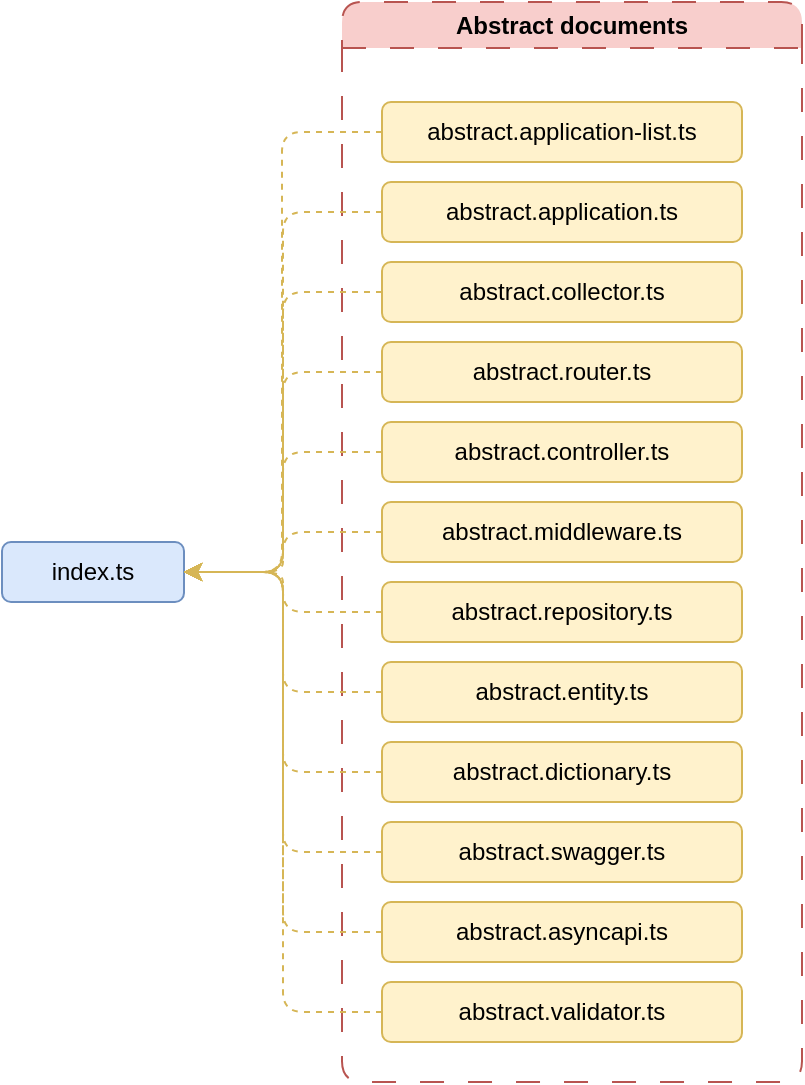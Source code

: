 <mxfile version="21.1.5" type="device">
  <diagram name="Страница 1" id="ONnuBV33DulbL8-lrbec">
    <mxGraphModel dx="773" dy="718" grid="1" gridSize="10" guides="1" tooltips="1" connect="1" arrows="1" fold="1" page="1" pageScale="1" pageWidth="827" pageHeight="1169" math="0" shadow="0">
      <root>
        <mxCell id="0" />
        <mxCell id="1" parent="0" />
        <mxCell id="-u48h02nbhvRu0iuAJor-6" value="Abstract documents" style="swimlane;whiteSpace=wrap;html=1;fillColor=#f8cecc;strokeColor=#b85450;rounded=1;dashed=1;dashPattern=12 12;" vertex="1" parent="1">
          <mxGeometry x="1220" y="250" width="230" height="540" as="geometry" />
        </mxCell>
        <mxCell id="-u48h02nbhvRu0iuAJor-7" value="abstract.application-list.ts" style="rounded=1;whiteSpace=wrap;html=1;fillColor=#fff2cc;strokeColor=#d6b656;" vertex="1" parent="-u48h02nbhvRu0iuAJor-6">
          <mxGeometry x="20" y="50" width="180" height="30" as="geometry" />
        </mxCell>
        <mxCell id="-u48h02nbhvRu0iuAJor-8" value="abstract.application.ts" style="rounded=1;whiteSpace=wrap;html=1;fillColor=#fff2cc;strokeColor=#d6b656;" vertex="1" parent="-u48h02nbhvRu0iuAJor-6">
          <mxGeometry x="20" y="90" width="180" height="30" as="geometry" />
        </mxCell>
        <mxCell id="-u48h02nbhvRu0iuAJor-9" value="abstract.collector.ts" style="rounded=1;whiteSpace=wrap;html=1;fillColor=#fff2cc;strokeColor=#d6b656;" vertex="1" parent="-u48h02nbhvRu0iuAJor-6">
          <mxGeometry x="20" y="130" width="180" height="30" as="geometry" />
        </mxCell>
        <mxCell id="-u48h02nbhvRu0iuAJor-10" value="abstract.router.ts" style="rounded=1;whiteSpace=wrap;html=1;fillColor=#fff2cc;strokeColor=#d6b656;" vertex="1" parent="-u48h02nbhvRu0iuAJor-6">
          <mxGeometry x="20" y="170" width="180" height="30" as="geometry" />
        </mxCell>
        <mxCell id="-u48h02nbhvRu0iuAJor-11" value="abstract.controller.ts" style="rounded=1;whiteSpace=wrap;html=1;fillColor=#fff2cc;strokeColor=#d6b656;" vertex="1" parent="-u48h02nbhvRu0iuAJor-6">
          <mxGeometry x="20" y="210" width="180" height="30" as="geometry" />
        </mxCell>
        <mxCell id="-u48h02nbhvRu0iuAJor-12" value="abstract.middleware.ts" style="rounded=1;whiteSpace=wrap;html=1;fillColor=#fff2cc;strokeColor=#d6b656;" vertex="1" parent="-u48h02nbhvRu0iuAJor-6">
          <mxGeometry x="20" y="250" width="180" height="30" as="geometry" />
        </mxCell>
        <mxCell id="-u48h02nbhvRu0iuAJor-13" value="abstract.repository.ts" style="rounded=1;whiteSpace=wrap;html=1;fillColor=#fff2cc;strokeColor=#d6b656;" vertex="1" parent="-u48h02nbhvRu0iuAJor-6">
          <mxGeometry x="20" y="290" width="180" height="30" as="geometry" />
        </mxCell>
        <mxCell id="-u48h02nbhvRu0iuAJor-14" value="abstract.entity.ts" style="rounded=1;whiteSpace=wrap;html=1;fillColor=#fff2cc;strokeColor=#d6b656;" vertex="1" parent="-u48h02nbhvRu0iuAJor-6">
          <mxGeometry x="20" y="330" width="180" height="30" as="geometry" />
        </mxCell>
        <mxCell id="-u48h02nbhvRu0iuAJor-15" value="abstract.dictionary.ts" style="rounded=1;whiteSpace=wrap;html=1;fillColor=#fff2cc;strokeColor=#d6b656;" vertex="1" parent="-u48h02nbhvRu0iuAJor-6">
          <mxGeometry x="20" y="370" width="180" height="30" as="geometry" />
        </mxCell>
        <mxCell id="-u48h02nbhvRu0iuAJor-16" value="abstract.swagger.ts" style="rounded=1;whiteSpace=wrap;html=1;fillColor=#fff2cc;strokeColor=#d6b656;" vertex="1" parent="-u48h02nbhvRu0iuAJor-6">
          <mxGeometry x="20" y="410" width="180" height="30" as="geometry" />
        </mxCell>
        <mxCell id="-u48h02nbhvRu0iuAJor-17" value="abstract.asyncapi.ts" style="rounded=1;whiteSpace=wrap;html=1;fillColor=#fff2cc;strokeColor=#d6b656;" vertex="1" parent="-u48h02nbhvRu0iuAJor-6">
          <mxGeometry x="20" y="450" width="180" height="30" as="geometry" />
        </mxCell>
        <mxCell id="-u48h02nbhvRu0iuAJor-18" value="abstract.validator.ts" style="rounded=1;whiteSpace=wrap;html=1;fillColor=#fff2cc;strokeColor=#d6b656;" vertex="1" parent="-u48h02nbhvRu0iuAJor-6">
          <mxGeometry x="20" y="490" width="180" height="30" as="geometry" />
        </mxCell>
        <mxCell id="-u48h02nbhvRu0iuAJor-19" value="index.ts" style="rounded=1;whiteSpace=wrap;html=1;fillColor=#dae8fc;strokeColor=#6c8ebf;" vertex="1" parent="1">
          <mxGeometry x="1050" y="520" width="91" height="30" as="geometry" />
        </mxCell>
        <mxCell id="-u48h02nbhvRu0iuAJor-20" style="edgeStyle=orthogonalEdgeStyle;rounded=1;orthogonalLoop=1;jettySize=auto;html=1;entryX=1;entryY=0.5;entryDx=0;entryDy=0;exitX=0;exitY=0.5;exitDx=0;exitDy=0;dashed=1;fillColor=#fff2cc;strokeColor=#d6b656;" edge="1" parent="1" source="-u48h02nbhvRu0iuAJor-7" target="-u48h02nbhvRu0iuAJor-19">
          <mxGeometry relative="1" as="geometry">
            <Array as="points">
              <mxPoint x="1190" y="315" />
              <mxPoint x="1190" y="535" />
            </Array>
          </mxGeometry>
        </mxCell>
        <mxCell id="-u48h02nbhvRu0iuAJor-21" style="edgeStyle=orthogonalEdgeStyle;rounded=1;orthogonalLoop=1;jettySize=auto;html=1;entryX=1;entryY=0.5;entryDx=0;entryDy=0;exitX=0;exitY=0.5;exitDx=0;exitDy=0;fillColor=#fff2cc;strokeColor=#d6b656;dashed=1;" edge="1" parent="1" source="-u48h02nbhvRu0iuAJor-8" target="-u48h02nbhvRu0iuAJor-19">
          <mxGeometry relative="1" as="geometry" />
        </mxCell>
        <mxCell id="-u48h02nbhvRu0iuAJor-22" style="edgeStyle=orthogonalEdgeStyle;rounded=1;orthogonalLoop=1;jettySize=auto;html=1;entryX=1;entryY=0.5;entryDx=0;entryDy=0;exitX=0;exitY=0.5;exitDx=0;exitDy=0;fillColor=#fff2cc;strokeColor=#d6b656;dashed=1;" edge="1" parent="1" source="-u48h02nbhvRu0iuAJor-9" target="-u48h02nbhvRu0iuAJor-19">
          <mxGeometry relative="1" as="geometry" />
        </mxCell>
        <mxCell id="-u48h02nbhvRu0iuAJor-23" style="edgeStyle=orthogonalEdgeStyle;rounded=1;orthogonalLoop=1;jettySize=auto;html=1;exitX=0;exitY=0.5;exitDx=0;exitDy=0;entryX=1;entryY=0.5;entryDx=0;entryDy=0;fillColor=#fff2cc;strokeColor=#d6b656;dashed=1;" edge="1" parent="1" source="-u48h02nbhvRu0iuAJor-10" target="-u48h02nbhvRu0iuAJor-19">
          <mxGeometry relative="1" as="geometry">
            <mxPoint x="1140" y="475" as="targetPoint" />
          </mxGeometry>
        </mxCell>
        <mxCell id="-u48h02nbhvRu0iuAJor-24" style="edgeStyle=orthogonalEdgeStyle;rounded=1;orthogonalLoop=1;jettySize=auto;html=1;exitX=0;exitY=0.5;exitDx=0;exitDy=0;entryX=1;entryY=0.5;entryDx=0;entryDy=0;fillColor=#fff2cc;strokeColor=#d6b656;dashed=1;" edge="1" parent="1" source="-u48h02nbhvRu0iuAJor-11" target="-u48h02nbhvRu0iuAJor-19">
          <mxGeometry relative="1" as="geometry">
            <mxPoint x="1140" y="475" as="targetPoint" />
          </mxGeometry>
        </mxCell>
        <mxCell id="-u48h02nbhvRu0iuAJor-25" style="edgeStyle=orthogonalEdgeStyle;rounded=1;orthogonalLoop=1;jettySize=auto;html=1;entryX=1;entryY=0.5;entryDx=0;entryDy=0;fillColor=#fff2cc;strokeColor=#d6b656;dashed=1;" edge="1" parent="1" source="-u48h02nbhvRu0iuAJor-12" target="-u48h02nbhvRu0iuAJor-19">
          <mxGeometry relative="1" as="geometry" />
        </mxCell>
        <mxCell id="-u48h02nbhvRu0iuAJor-26" style="edgeStyle=orthogonalEdgeStyle;rounded=1;orthogonalLoop=1;jettySize=auto;html=1;entryX=1;entryY=0.5;entryDx=0;entryDy=0;fillColor=#fff2cc;strokeColor=#d6b656;dashed=1;" edge="1" parent="1" source="-u48h02nbhvRu0iuAJor-13" target="-u48h02nbhvRu0iuAJor-19">
          <mxGeometry relative="1" as="geometry" />
        </mxCell>
        <mxCell id="-u48h02nbhvRu0iuAJor-27" style="edgeStyle=orthogonalEdgeStyle;rounded=1;orthogonalLoop=1;jettySize=auto;html=1;entryX=1;entryY=0.5;entryDx=0;entryDy=0;fillColor=#fff2cc;strokeColor=#d6b656;dashed=1;" edge="1" parent="1" source="-u48h02nbhvRu0iuAJor-14" target="-u48h02nbhvRu0iuAJor-19">
          <mxGeometry relative="1" as="geometry" />
        </mxCell>
        <mxCell id="-u48h02nbhvRu0iuAJor-28" style="edgeStyle=orthogonalEdgeStyle;rounded=1;orthogonalLoop=1;jettySize=auto;html=1;entryX=1;entryY=0.5;entryDx=0;entryDy=0;fillColor=#fff2cc;strokeColor=#d6b656;dashed=1;" edge="1" parent="1" source="-u48h02nbhvRu0iuAJor-15" target="-u48h02nbhvRu0iuAJor-19">
          <mxGeometry relative="1" as="geometry" />
        </mxCell>
        <mxCell id="-u48h02nbhvRu0iuAJor-29" style="edgeStyle=orthogonalEdgeStyle;rounded=1;orthogonalLoop=1;jettySize=auto;html=1;entryX=1;entryY=0.5;entryDx=0;entryDy=0;fillColor=#fff2cc;strokeColor=#d6b656;dashed=1;" edge="1" parent="1" source="-u48h02nbhvRu0iuAJor-16" target="-u48h02nbhvRu0iuAJor-19">
          <mxGeometry relative="1" as="geometry" />
        </mxCell>
        <mxCell id="-u48h02nbhvRu0iuAJor-30" style="edgeStyle=orthogonalEdgeStyle;rounded=1;orthogonalLoop=1;jettySize=auto;html=1;entryX=1;entryY=0.5;entryDx=0;entryDy=0;fillColor=#fff2cc;strokeColor=#d6b656;dashed=1;" edge="1" parent="1" source="-u48h02nbhvRu0iuAJor-17" target="-u48h02nbhvRu0iuAJor-19">
          <mxGeometry relative="1" as="geometry" />
        </mxCell>
        <mxCell id="-u48h02nbhvRu0iuAJor-31" style="edgeStyle=orthogonalEdgeStyle;rounded=1;orthogonalLoop=1;jettySize=auto;html=1;entryX=1;entryY=0.5;entryDx=0;entryDy=0;fillColor=#fff2cc;strokeColor=#d6b656;dashed=1;" edge="1" parent="1" source="-u48h02nbhvRu0iuAJor-18" target="-u48h02nbhvRu0iuAJor-19">
          <mxGeometry relative="1" as="geometry" />
        </mxCell>
      </root>
    </mxGraphModel>
  </diagram>
</mxfile>
